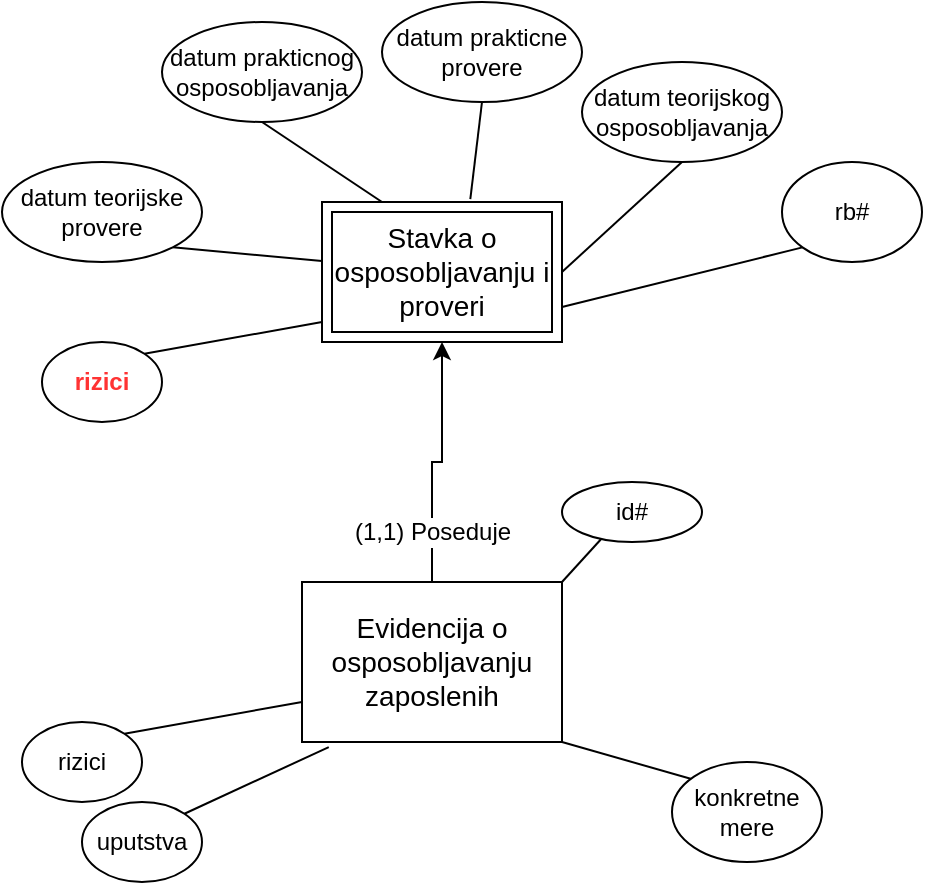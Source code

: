 <mxfile version="22.0.3" type="device">
  <diagram name="Page-1" id="C3b5anDbKbSsGjJ1M5k2">
    <mxGraphModel dx="1948" dy="1928" grid="1" gridSize="10" guides="1" tooltips="1" connect="1" arrows="1" fold="1" page="1" pageScale="1" pageWidth="850" pageHeight="1100" math="0" shadow="0">
      <root>
        <mxCell id="0" />
        <mxCell id="1" parent="0" />
        <mxCell id="WHF8MydAoVz04Efa8Z6b-1" style="rounded=0;orthogonalLoop=1;jettySize=auto;html=1;exitX=1;exitY=0.5;exitDx=0;exitDy=0;entryX=0.5;entryY=1;entryDx=0;entryDy=0;endArrow=none;endFill=0;" parent="1" source="WHF8MydAoVz04Efa8Z6b-19" target="WHF8MydAoVz04Efa8Z6b-7" edge="1">
          <mxGeometry relative="1" as="geometry">
            <mxPoint x="217.529" y="70" as="targetPoint" />
          </mxGeometry>
        </mxCell>
        <mxCell id="WHF8MydAoVz04Efa8Z6b-2" style="rounded=0;orthogonalLoop=1;jettySize=auto;html=1;exitX=1;exitY=1;exitDx=0;exitDy=0;endArrow=none;endFill=0;" parent="1" source="WHF8MydAoVz04Efa8Z6b-4" edge="1">
          <mxGeometry relative="1" as="geometry">
            <mxPoint x="320" y="220" as="targetPoint" />
          </mxGeometry>
        </mxCell>
        <mxCell id="WHF8MydAoVz04Efa8Z6b-3" style="edgeStyle=orthogonalEdgeStyle;rounded=0;orthogonalLoop=1;jettySize=auto;html=1;exitX=0.5;exitY=0;exitDx=0;exitDy=0;entryX=0.5;entryY=1;entryDx=0;entryDy=0;" parent="1" source="WHF8MydAoVz04Efa8Z6b-4" target="WHF8MydAoVz04Efa8Z6b-19" edge="1">
          <mxGeometry relative="1" as="geometry" />
        </mxCell>
        <mxCell id="WHF8MydAoVz04Efa8Z6b-4" value="&lt;font style=&quot;font-size: 14px;&quot;&gt;Evidencija o osposobljavanju zaposlenih&lt;/font&gt;" style="rounded=0;whiteSpace=wrap;html=1;fontSize=14;" parent="1" vertex="1">
          <mxGeometry x="120" y="120" width="130" height="80" as="geometry" />
        </mxCell>
        <mxCell id="WHF8MydAoVz04Efa8Z6b-5" value="id#" style="ellipse;whiteSpace=wrap;html=1;align=center;" parent="1" vertex="1">
          <mxGeometry x="250" y="70" width="70" height="30" as="geometry" />
        </mxCell>
        <mxCell id="WHF8MydAoVz04Efa8Z6b-6" value="" style="endArrow=none;html=1;rounded=0;entryX=1;entryY=0;entryDx=0;entryDy=0;exitX=0.28;exitY=0.95;exitDx=0;exitDy=0;exitPerimeter=0;" parent="1" source="WHF8MydAoVz04Efa8Z6b-5" target="WHF8MydAoVz04Efa8Z6b-4" edge="1">
          <mxGeometry width="50" height="50" relative="1" as="geometry">
            <mxPoint x="220" y="279" as="sourcePoint" />
            <mxPoint x="206" y="140" as="targetPoint" />
          </mxGeometry>
        </mxCell>
        <mxCell id="WHF8MydAoVz04Efa8Z6b-7" value="datum teorijskog osposobljavanja" style="ellipse;whiteSpace=wrap;html=1;" parent="1" vertex="1">
          <mxGeometry x="260" y="-140" width="100" height="50" as="geometry" />
        </mxCell>
        <mxCell id="WHF8MydAoVz04Efa8Z6b-8" style="rounded=0;orthogonalLoop=1;jettySize=auto;html=1;exitX=0.25;exitY=0;exitDx=0;exitDy=0;entryX=0.5;entryY=1;entryDx=0;entryDy=0;endArrow=none;endFill=0;" parent="1" source="WHF8MydAoVz04Efa8Z6b-19" target="WHF8MydAoVz04Efa8Z6b-9" edge="1">
          <mxGeometry relative="1" as="geometry">
            <mxPoint x="97.529" y="70" as="targetPoint" />
            <mxPoint x="98" y="120" as="sourcePoint" />
          </mxGeometry>
        </mxCell>
        <mxCell id="WHF8MydAoVz04Efa8Z6b-9" value="datum prakticnog osposobljavanja" style="ellipse;whiteSpace=wrap;html=1;" parent="1" vertex="1">
          <mxGeometry x="50" y="-160" width="100" height="50" as="geometry" />
        </mxCell>
        <mxCell id="WHF8MydAoVz04Efa8Z6b-10" style="rounded=0;orthogonalLoop=1;jettySize=auto;html=1;entryX=1;entryY=1;entryDx=0;entryDy=0;endArrow=none;endFill=0;" parent="1" source="WHF8MydAoVz04Efa8Z6b-19" target="WHF8MydAoVz04Efa8Z6b-11" edge="1">
          <mxGeometry relative="1" as="geometry">
            <mxPoint x="-12.471" y="59" as="targetPoint" />
            <mxPoint x="120" y="-40" as="sourcePoint" />
          </mxGeometry>
        </mxCell>
        <mxCell id="WHF8MydAoVz04Efa8Z6b-11" value="datum teorijske provere" style="ellipse;whiteSpace=wrap;html=1;" parent="1" vertex="1">
          <mxGeometry x="-30" y="-90" width="100" height="50" as="geometry" />
        </mxCell>
        <mxCell id="WHF8MydAoVz04Efa8Z6b-12" style="rounded=0;orthogonalLoop=1;jettySize=auto;html=1;exitX=0.618;exitY=-0.02;exitDx=0;exitDy=0;entryX=0.5;entryY=1;entryDx=0;entryDy=0;endArrow=none;endFill=0;exitPerimeter=0;" parent="1" source="WHF8MydAoVz04Efa8Z6b-19" target="WHF8MydAoVz04Efa8Z6b-13" edge="1">
          <mxGeometry relative="1" as="geometry">
            <mxPoint x="-132.471" y="59" as="targetPoint" />
            <mxPoint x="-65" y="107" as="sourcePoint" />
          </mxGeometry>
        </mxCell>
        <mxCell id="WHF8MydAoVz04Efa8Z6b-13" value="datum prakticne provere" style="ellipse;whiteSpace=wrap;html=1;" parent="1" vertex="1">
          <mxGeometry x="160" y="-170" width="100" height="50" as="geometry" />
        </mxCell>
        <mxCell id="WHF8MydAoVz04Efa8Z6b-14" style="rounded=0;orthogonalLoop=1;jettySize=auto;html=1;exitX=1;exitY=0;exitDx=0;exitDy=0;entryX=0;entryY=0.75;entryDx=0;entryDy=0;endArrow=none;endFill=0;" parent="1" source="WHF8MydAoVz04Efa8Z6b-15" target="WHF8MydAoVz04Efa8Z6b-4" edge="1">
          <mxGeometry relative="1" as="geometry" />
        </mxCell>
        <mxCell id="WHF8MydAoVz04Efa8Z6b-15" value="rizici" style="ellipse;whiteSpace=wrap;html=1;" parent="1" vertex="1">
          <mxGeometry x="-20" y="190" width="60" height="40" as="geometry" />
        </mxCell>
        <mxCell id="WHF8MydAoVz04Efa8Z6b-16" style="rounded=0;orthogonalLoop=1;jettySize=auto;html=1;exitX=1;exitY=0;exitDx=0;exitDy=0;entryX=0.103;entryY=1.032;entryDx=0;entryDy=0;endArrow=none;endFill=0;entryPerimeter=0;" parent="1" source="WHF8MydAoVz04Efa8Z6b-17" target="WHF8MydAoVz04Efa8Z6b-4" edge="1">
          <mxGeometry relative="1" as="geometry">
            <mxPoint x="150" y="220" as="targetPoint" />
          </mxGeometry>
        </mxCell>
        <mxCell id="WHF8MydAoVz04Efa8Z6b-17" value="uputstva" style="ellipse;whiteSpace=wrap;html=1;" parent="1" vertex="1">
          <mxGeometry x="10" y="230" width="60" height="40" as="geometry" />
        </mxCell>
        <mxCell id="WHF8MydAoVz04Efa8Z6b-18" value="konkretne mere" style="ellipse;whiteSpace=wrap;html=1;" parent="1" vertex="1">
          <mxGeometry x="305" y="210" width="75" height="50" as="geometry" />
        </mxCell>
        <mxCell id="WHF8MydAoVz04Efa8Z6b-19" value="&lt;font style=&quot;font-size: 14px;&quot;&gt;Stavka o osposobljavanju i proveri&lt;/font&gt;" style="shape=ext;margin=3;double=1;whiteSpace=wrap;html=1;align=center;rounded=0;" parent="1" vertex="1">
          <mxGeometry x="130" y="-70" width="120" height="70" as="geometry" />
        </mxCell>
        <mxCell id="WHF8MydAoVz04Efa8Z6b-20" value="&lt;font style=&quot;font-size: 12px;&quot;&gt;(1,1) Poseduje&lt;/font&gt;" style="edgeLabel;html=1;align=center;verticalAlign=middle;resizable=0;points=[];fontSize=12;" parent="1" vertex="1" connectable="0">
          <mxGeometry x="185" y="94.5" as="geometry" />
        </mxCell>
        <mxCell id="WHF8MydAoVz04Efa8Z6b-21" style="rounded=0;orthogonalLoop=1;jettySize=auto;html=1;exitX=0;exitY=1;exitDx=0;exitDy=0;entryX=1;entryY=0.75;entryDx=0;entryDy=0;endArrow=none;endFill=0;" parent="1" source="WHF8MydAoVz04Efa8Z6b-22" target="WHF8MydAoVz04Efa8Z6b-19" edge="1">
          <mxGeometry relative="1" as="geometry" />
        </mxCell>
        <mxCell id="WHF8MydAoVz04Efa8Z6b-22" value="rb#" style="ellipse;whiteSpace=wrap;html=1;" parent="1" vertex="1">
          <mxGeometry x="360" y="-90" width="70" height="50" as="geometry" />
        </mxCell>
        <mxCell id="Eav0SsKh3rhxOfeYcI6y-1" style="rounded=0;orthogonalLoop=1;jettySize=auto;html=1;exitX=1;exitY=0;exitDx=0;exitDy=0;entryX=0;entryY=0.75;entryDx=0;entryDy=0;endArrow=none;endFill=0;" edge="1" parent="1" source="Eav0SsKh3rhxOfeYcI6y-2">
          <mxGeometry relative="1" as="geometry">
            <mxPoint x="130" y="-10" as="targetPoint" />
          </mxGeometry>
        </mxCell>
        <mxCell id="Eav0SsKh3rhxOfeYcI6y-2" value="rizici" style="ellipse;whiteSpace=wrap;html=1;fontStyle=1;fontColor=#FF3333;" vertex="1" parent="1">
          <mxGeometry x="-10" width="60" height="40" as="geometry" />
        </mxCell>
      </root>
    </mxGraphModel>
  </diagram>
</mxfile>
